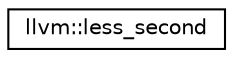 digraph "Graphical Class Hierarchy"
{
  edge [fontname="Helvetica",fontsize="10",labelfontname="Helvetica",labelfontsize="10"];
  node [fontname="Helvetica",fontsize="10",shape=record];
  rankdir="LR";
  Node1 [label="llvm::less_second",height=0.2,width=0.4,color="black", fillcolor="white", style="filled",URL="$structllvm_1_1less__second.html",tooltip="Function object to check whether the second component of a std::pair compares less than the second co..."];
}

